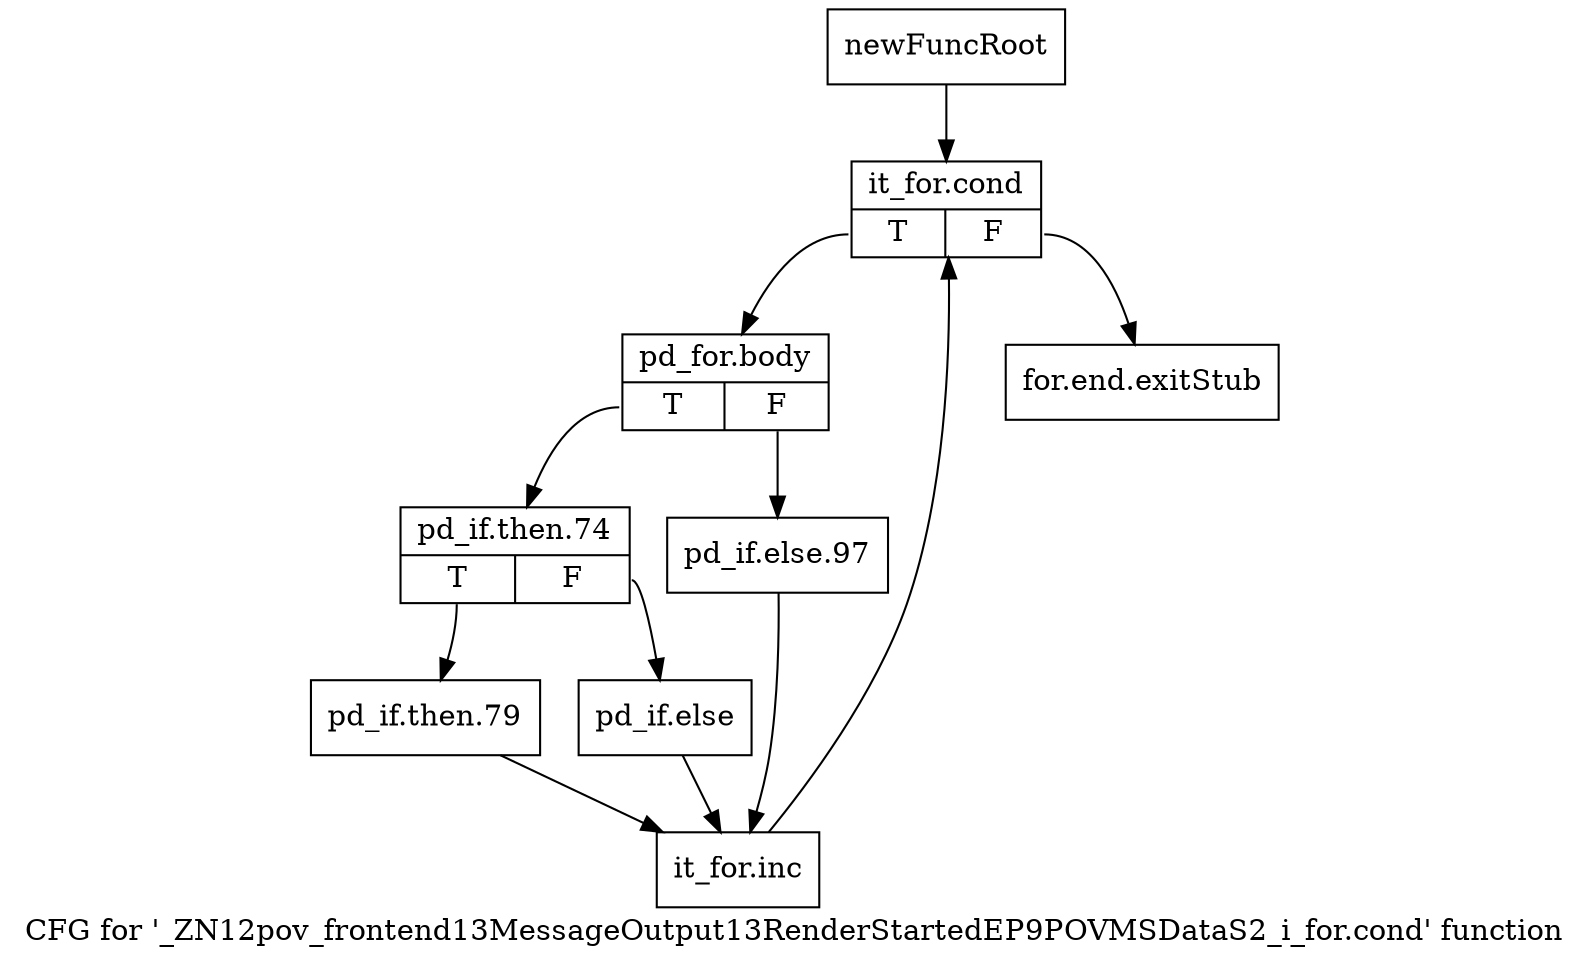 digraph "CFG for '_ZN12pov_frontend13MessageOutput13RenderStartedEP9POVMSDataS2_i_for.cond' function" {
	label="CFG for '_ZN12pov_frontend13MessageOutput13RenderStartedEP9POVMSDataS2_i_for.cond' function";

	Node0x26bbfb0 [shape=record,label="{newFuncRoot}"];
	Node0x26bbfb0 -> Node0x26bc4c0;
	Node0x26bc470 [shape=record,label="{for.end.exitStub}"];
	Node0x26bc4c0 [shape=record,label="{it_for.cond|{<s0>T|<s1>F}}"];
	Node0x26bc4c0:s0 -> Node0x26bc510;
	Node0x26bc4c0:s1 -> Node0x26bc470;
	Node0x26bc510 [shape=record,label="{pd_for.body|{<s0>T|<s1>F}}"];
	Node0x26bc510:s0 -> Node0x26bc5b0;
	Node0x26bc510:s1 -> Node0x26bc560;
	Node0x26bc560 [shape=record,label="{pd_if.else.97}"];
	Node0x26bc560 -> Node0x26bc6a0;
	Node0x26bc5b0 [shape=record,label="{pd_if.then.74|{<s0>T|<s1>F}}"];
	Node0x26bc5b0:s0 -> Node0x26bc650;
	Node0x26bc5b0:s1 -> Node0x26bc600;
	Node0x26bc600 [shape=record,label="{pd_if.else}"];
	Node0x26bc600 -> Node0x26bc6a0;
	Node0x26bc650 [shape=record,label="{pd_if.then.79}"];
	Node0x26bc650 -> Node0x26bc6a0;
	Node0x26bc6a0 [shape=record,label="{it_for.inc}"];
	Node0x26bc6a0 -> Node0x26bc4c0;
}
